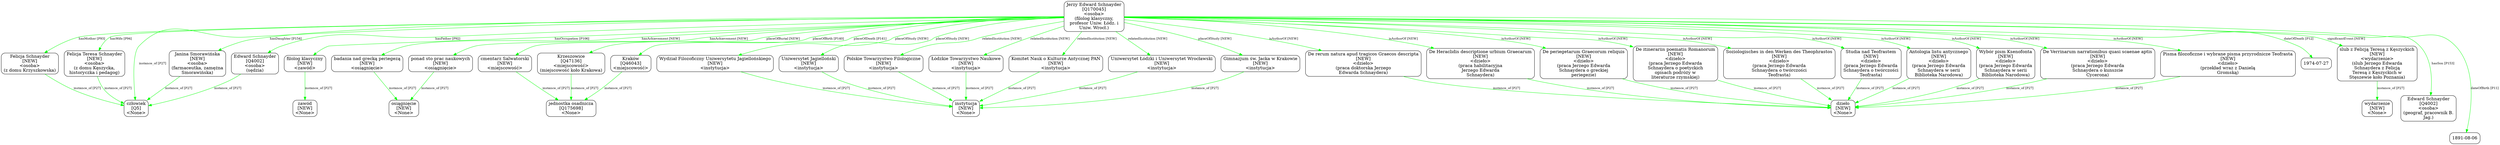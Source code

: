 digraph {
	node [shape=box,
		style=rounded
	];
	edge [fontsize=10];
	"Jerzy Edward Schnayder
[Q170045]
<osoba>
(filolog klasyczny,
profesor Uniw. Łódz. i
Uniw. Wrocł.)"	[color=black,
		label="Jerzy Edward Schnayder
[Q170045]
<osoba>
(filolog klasyczny,
profesor Uniw. Łódz. i
Uniw. Wrocł.)"];
	"Krzeszowice
[Q47136]
<miejscowość>
(miejscowość koło Krakowa)"	[color=black,
		label="Krzeszowice
[Q47136]
<miejscowość>
(miejscowość koło Krakowa)"];
	"Jerzy Edward Schnayder
[Q170045]
<osoba>
(filolog klasyczny,
profesor Uniw. Łódz. i
Uniw. Wrocł.)" -> "Krzeszowice
[Q47136]
<miejscowość>
(miejscowość koło Krakowa)"	[color=green,
		label="placeOfBirth [P140]"];
	"Edward Schnayder
[Q4002]
<osoba>
(sędzia)"	[color=black,
		label="Edward Schnayder
[Q4002]
<osoba>
(sędzia)"];
	"Jerzy Edward Schnayder
[Q170045]
<osoba>
(filolog klasyczny,
profesor Uniw. Łódz. i
Uniw. Wrocł.)" -> "Edward Schnayder
[Q4002]
<osoba>
(sędzia)"	[color=green,
		label="hasFather [P92]"];
	"Felicja Schnayder
[NEW]
<osoba>
(z domu Krzyszkowska)"	[color=black,
		label="Felicja Schnayder
[NEW]
<osoba>
(z domu Krzyszkowska)"];
	"Jerzy Edward Schnayder
[Q170045]
<osoba>
(filolog klasyczny,
profesor Uniw. Łódz. i
Uniw. Wrocł.)" -> "Felicja Schnayder
[NEW]
<osoba>
(z domu Krzyszkowska)"	[color=green,
		label="hasMother [P93]"];
	"Felicja Teresa Schnayder
[NEW]
<osoba>
(z domu Kęszycka,
historyczka i pedagog)"	[color=black,
		label="Felicja Teresa Schnayder
[NEW]
<osoba>
(z domu Kęszycka,
historyczka i pedagog)"];
	"Jerzy Edward Schnayder
[Q170045]
<osoba>
(filolog klasyczny,
profesor Uniw. Łódz. i
Uniw. Wrocł.)" -> "Felicja Teresa Schnayder
[NEW]
<osoba>
(z domu Kęszycka,
historyczka i pedagog)"	[color=green,
		label="hasWife [P94]"];
	"Janina Smorawińska
[NEW]
<osoba>
(farmaceutka, zamężna
Smorawińska)"	[color=black,
		label="Janina Smorawińska
[NEW]
<osoba>
(farmaceutka, zamężna
Smorawińska)"];
	"Jerzy Edward Schnayder
[Q170045]
<osoba>
(filolog klasyczny,
profesor Uniw. Łódz. i
Uniw. Wrocł.)" -> "Janina Smorawińska
[NEW]
<osoba>
(farmaceutka, zamężna
Smorawińska)"	[color=green,
		label="hasDaughter [P154]"];
	"Uniwersytet Łódzki i Uniwersytet Wrocławski
[NEW]
<instytucja>"	[color=black,
		label="Uniwersytet Łódzki i Uniwersytet Wrocławski
[NEW]
<instytucja>"];
	"Jerzy Edward Schnayder
[Q170045]
<osoba>
(filolog klasyczny,
profesor Uniw. Łódz. i
Uniw. Wrocł.)" -> "Uniwersytet Łódzki i Uniwersytet Wrocławski
[NEW]
<instytucja>"	[color=green,
		label="relatedInstitution [NEW]"];
	"filolog klasyczny
[NEW]
<zawód>"	[color=black,
		label="filolog klasyczny
[NEW]
<zawód>"];
	"Jerzy Edward Schnayder
[Q170045]
<osoba>
(filolog klasyczny,
profesor Uniw. Łódz. i
Uniw. Wrocł.)" -> "filolog klasyczny
[NEW]
<zawód>"	[color=green,
		label="hasOccupation [P106]"];
	"ponad sto prac naukowych
[NEW]
<osiągnięcie>"	[color=black,
		label="ponad sto prac naukowych
[NEW]
<osiągnięcie>"];
	"Jerzy Edward Schnayder
[Q170045]
<osoba>
(filolog klasyczny,
profesor Uniw. Łódz. i
Uniw. Wrocł.)" -> "ponad sto prac naukowych
[NEW]
<osiągnięcie>"	[color=green,
		label="hasAchievement [NEW]"];
	"badania nad grecką periegezą
[NEW]
<osiągnięcie>"	[color=black,
		label="badania nad grecką periegezą
[NEW]
<osiągnięcie>"];
	"Jerzy Edward Schnayder
[Q170045]
<osoba>
(filolog klasyczny,
profesor Uniw. Łódz. i
Uniw. Wrocł.)" -> "badania nad grecką periegezą
[NEW]
<osiągnięcie>"	[color=green,
		label="hasAchievement [NEW]"];
	"Pisma filozoficzne i wybrane pisma przyrodnicze Teofrasta
[NEW]
<dzieło>
(przekład wraz z Danielą
Gromską)"	[color=black,
		label="Pisma filozoficzne i wybrane pisma przyrodnicze Teofrasta
[NEW]
<dzieło>
(przekład wraz z Danielą
Gromską)"];
	"Jerzy Edward Schnayder
[Q170045]
<osoba>
(filolog klasyczny,
profesor Uniw. Łódz. i
Uniw. Wrocł.)" -> "Pisma filozoficzne i wybrane pisma przyrodnicze Teofrasta
[NEW]
<dzieło>
(przekład wraz z Danielą
Gromską)"	[color=green,
		label="isAuthorOf [NEW]"];
	"Kraków
[Q46043]
<miejscowość>"	[color=black,
		label="Kraków
[Q46043]
<miejscowość>"];
	"Jerzy Edward Schnayder
[Q170045]
<osoba>
(filolog klasyczny,
profesor Uniw. Łódz. i
Uniw. Wrocł.)" -> "Kraków
[Q46043]
<miejscowość>"	[color=green,
		label="placeOfDeath [P141]"];
	"cmentarz Salwatorski
[NEW]
<miejscowość>"	[color=black,
		label="cmentarz Salwatorski
[NEW]
<miejscowość>"];
	"Jerzy Edward Schnayder
[Q170045]
<osoba>
(filolog klasyczny,
profesor Uniw. Łódz. i
Uniw. Wrocł.)" -> "cmentarz Salwatorski
[NEW]
<miejscowość>"	[color=green,
		label="placeOfBurial [NEW]"];
	"Gimnazjum św. Jacka w Krakowie
[NEW]
<instytucja>"	[color=black,
		label="Gimnazjum św. Jacka w Krakowie
[NEW]
<instytucja>"];
	"Jerzy Edward Schnayder
[Q170045]
<osoba>
(filolog klasyczny,
profesor Uniw. Łódz. i
Uniw. Wrocł.)" -> "Gimnazjum św. Jacka w Krakowie
[NEW]
<instytucja>"	[color=green,
		label="placeOfStudy [NEW]"];
	"Wydział Filozoficzny Uniwersytetu Jagiellońskiego
[NEW]
<instytucja>"	[color=black,
		label="Wydział Filozoficzny Uniwersytetu Jagiellońskiego
[NEW]
<instytucja>"];
	"Jerzy Edward Schnayder
[Q170045]
<osoba>
(filolog klasyczny,
profesor Uniw. Łódz. i
Uniw. Wrocł.)" -> "Wydział Filozoficzny Uniwersytetu Jagiellońskiego
[NEW]
<instytucja>"	[color=green,
		label="placeOfStudy [NEW]"];
	"Uniwersytet Jagielloński
[NEW]
<instytucja>"	[color=black,
		label="Uniwersytet Jagielloński
[NEW]
<instytucja>"];
	"Jerzy Edward Schnayder
[Q170045]
<osoba>
(filolog klasyczny,
profesor Uniw. Łódz. i
Uniw. Wrocł.)" -> "Uniwersytet Jagielloński
[NEW]
<instytucja>"	[color=green,
		label="placeOfStudy [NEW]"];
	"Polskie Towarzystwo Filologiczne
[NEW]
<instytucja>"	[color=black,
		label="Polskie Towarzystwo Filologiczne
[NEW]
<instytucja>"];
	"Jerzy Edward Schnayder
[Q170045]
<osoba>
(filolog klasyczny,
profesor Uniw. Łódz. i
Uniw. Wrocł.)" -> "Polskie Towarzystwo Filologiczne
[NEW]
<instytucja>"	[color=green,
		label="relatedInstitution [NEW]"];
	"Łódzkie Towarzystwo Naukowe
[NEW]
<instytucja>"	[color=black,
		label="Łódzkie Towarzystwo Naukowe
[NEW]
<instytucja>"];
	"Jerzy Edward Schnayder
[Q170045]
<osoba>
(filolog klasyczny,
profesor Uniw. Łódz. i
Uniw. Wrocł.)" -> "Łódzkie Towarzystwo Naukowe
[NEW]
<instytucja>"	[color=green,
		label="relatedInstitution [NEW]"];
	"Komitet Nauk o Kulturze Antycznej PAN
[NEW]
<instytucja>"	[color=black,
		label="Komitet Nauk o Kulturze Antycznej PAN
[NEW]
<instytucja>"];
	"Jerzy Edward Schnayder
[Q170045]
<osoba>
(filolog klasyczny,
profesor Uniw. Łódz. i
Uniw. Wrocł.)" -> "Komitet Nauk o Kulturze Antycznej PAN
[NEW]
<instytucja>"	[color=green,
		label="relatedInstitution [NEW]"];
	"De rerum natura apud tragicos Graecos descripta
[NEW]
<dzieło>
(praca doktorska Jerzego
Edwarda Schnaydera)"	[color=black,
		label="De rerum natura apud tragicos Graecos descripta
[NEW]
<dzieło>
(praca doktorska Jerzego
Edwarda Schnaydera)"];
	"Jerzy Edward Schnayder
[Q170045]
<osoba>
(filolog klasyczny,
profesor Uniw. Łódz. i
Uniw. Wrocł.)" -> "De rerum natura apud tragicos Graecos descripta
[NEW]
<dzieło>
(praca doktorska Jerzego
Edwarda Schnaydera)"	[color=green,
		label="isAuthorOf [NEW]"];
	"De Heraclidis descriptione urbium Graecarum
[NEW]
<dzieło>
(praca habilitacyjna
Jerzego Edwarda
Schnaydera)"	[color=black,
		label="De Heraclidis descriptione urbium Graecarum
[NEW]
<dzieło>
(praca habilitacyjna
Jerzego Edwarda
Schnaydera)"];
	"Jerzy Edward Schnayder
[Q170045]
<osoba>
(filolog klasyczny,
profesor Uniw. Łódz. i
Uniw. Wrocł.)" -> "De Heraclidis descriptione urbium Graecarum
[NEW]
<dzieło>
(praca habilitacyjna
Jerzego Edwarda
Schnaydera)"	[color=green,
		label="isAuthorOf [NEW]"];
	"De periegetarum Graecorum reliquis
[NEW]
<dzieło>
(praca Jerzego Edwarda
Schnaydera o greckiej
periegezie)"	[color=black,
		label="De periegetarum Graecorum reliquis
[NEW]
<dzieło>
(praca Jerzego Edwarda
Schnaydera o greckiej
periegezie)"];
	"Jerzy Edward Schnayder
[Q170045]
<osoba>
(filolog klasyczny,
profesor Uniw. Łódz. i
Uniw. Wrocł.)" -> "De periegetarum Graecorum reliquis
[NEW]
<dzieło>
(praca Jerzego Edwarda
Schnaydera o greckiej
periegezie)"	[color=green,
		label="isAuthorOf [NEW]"];
	"De itinerariis poematis Romanorum
[NEW]
<dzieło>
(praca Jerzego Edwarda
Schnaydera o poetyckich
opisach podróży w
literaturze \
rzymskiej)"	[color=black,
		label="De itinerariis poematis Romanorum
[NEW]
<dzieło>
(praca Jerzego Edwarda
Schnaydera o poetyckich
opisach podróży w
literaturze \
rzymskiej)"];
	"Jerzy Edward Schnayder
[Q170045]
<osoba>
(filolog klasyczny,
profesor Uniw. Łódz. i
Uniw. Wrocł.)" -> "De itinerariis poematis Romanorum
[NEW]
<dzieło>
(praca Jerzego Edwarda
Schnaydera o poetyckich
opisach podróży w
literaturze \
rzymskiej)"	[color=green,
		label="isAuthorOf [NEW]"];
	"Soziologisches in den Werken des Theophrastos
[NEW]
<dzieło>
(praca Jerzego Edwarda
Schnaydera o twórczości
Teofrasta)"	[color=black,
		label="Soziologisches in den Werken des Theophrastos
[NEW]
<dzieło>
(praca Jerzego Edwarda
Schnaydera o twórczości
Teofrasta)"];
	"Jerzy Edward Schnayder
[Q170045]
<osoba>
(filolog klasyczny,
profesor Uniw. Łódz. i
Uniw. Wrocł.)" -> "Soziologisches in den Werken des Theophrastos
[NEW]
<dzieło>
(praca Jerzego Edwarda
Schnaydera o twórczości
Teofrasta)"	[color=green,
		label="isAuthorOf [NEW]"];
	"Studia nad Teofrastem
[NEW]
<dzieło>
(praca Jerzego Edwarda
Schnaydera o twórczości
Teofrasta)"	[color=black,
		label="Studia nad Teofrastem
[NEW]
<dzieło>
(praca Jerzego Edwarda
Schnaydera o twórczości
Teofrasta)"];
	"Jerzy Edward Schnayder
[Q170045]
<osoba>
(filolog klasyczny,
profesor Uniw. Łódz. i
Uniw. Wrocł.)" -> "Studia nad Teofrastem
[NEW]
<dzieło>
(praca Jerzego Edwarda
Schnaydera o twórczości
Teofrasta)"	[color=green,
		label="isAuthorOf [NEW]"];
	"Antologia listu antycznego
[NEW]
<dzieło>
(praca Jerzego Edwarda
Schnaydera w serii
Biblioteka Narodowa)"	[color=black,
		label="Antologia listu antycznego
[NEW]
<dzieło>
(praca Jerzego Edwarda
Schnaydera w serii
Biblioteka Narodowa)"];
	"Jerzy Edward Schnayder
[Q170045]
<osoba>
(filolog klasyczny,
profesor Uniw. Łódz. i
Uniw. Wrocł.)" -> "Antologia listu antycznego
[NEW]
<dzieło>
(praca Jerzego Edwarda
Schnaydera w serii
Biblioteka Narodowa)"	[color=green,
		label="isAuthorOf [NEW]"];
	"Wybór pism Ksenofonta
[NEW]
<dzieło>
(praca Jerzego Edwarda
Schnaydera w serii
Biblioteka Narodowa)"	[color=black,
		label="Wybór pism Ksenofonta
[NEW]
<dzieło>
(praca Jerzego Edwarda
Schnaydera w serii
Biblioteka Narodowa)"];
	"Jerzy Edward Schnayder
[Q170045]
<osoba>
(filolog klasyczny,
profesor Uniw. Łódz. i
Uniw. Wrocł.)" -> "Wybór pism Ksenofonta
[NEW]
<dzieło>
(praca Jerzego Edwarda
Schnaydera w serii
Biblioteka Narodowa)"	[color=green,
		label="isAuthorOf [NEW]"];
	"De Verrinarum narrationibus quasi scaenae aptis
[NEW]
<dzieło>
(praca Jerzego Edwarda
Schnaydera o kunszcie
Cycerona)"	[color=black,
		label="De Verrinarum narrationibus quasi scaenae aptis
[NEW]
<dzieło>
(praca Jerzego Edwarda
Schnaydera o kunszcie
Cycerona)"];
	"Jerzy Edward Schnayder
[Q170045]
<osoba>
(filolog klasyczny,
profesor Uniw. Łódz. i
Uniw. Wrocł.)" -> "De Verrinarum narrationibus quasi scaenae aptis
[NEW]
<dzieło>
(praca Jerzego Edwarda
Schnaydera o kunszcie
Cycerona)"	[color=green,
		label="isAuthorOf [NEW]"];
	"ślub z Felicją Teresą z Kęszyckich
[NEW]
<wydarzenie>
(ślub Jerzego Edwarda
Schnaydera z Felicją
Teresą z Kęszyckich w
Stęszewie \
koło Poznania)"	[color=black,
		label="ślub z Felicją Teresą z Kęszyckich
[NEW]
<wydarzenie>
(ślub Jerzego Edwarda
Schnaydera z Felicją
Teresą z Kęszyckich w
Stęszewie \
koło Poznania)"];
	"Jerzy Edward Schnayder
[Q170045]
<osoba>
(filolog klasyczny,
profesor Uniw. Łódz. i
Uniw. Wrocł.)" -> "ślub z Felicją Teresą z Kęszyckich
[NEW]
<wydarzenie>
(ślub Jerzego Edwarda
Schnaydera z Felicją
Teresą z Kęszyckich w
Stęszewie \
koło Poznania)"	[color=green,
		label="significantEvent [NEW]"];
	"Jerzy Edward Schnayder
[Q170045]
<osoba>
(filolog klasyczny,
profesor Uniw. Łódz. i
Uniw. Wrocł.)" -> "1974-07-27"	[color=green,
		label="dateOfDeath [P12]",
		minlen=1];
	"Jerzy Edward Schnayder
[Q170045]
<osoba>
(filolog klasyczny,
profesor Uniw. Łódz. i
Uniw. Wrocł.)" -> "człowiek
[Q5]
<None>"	[color=green,
		label="instance_of [P27]"];
	"Jerzy Edward Schnayder
[Q170045]
<osoba>
(filolog klasyczny,
profesor Uniw. Łódz. i
Uniw. Wrocł.)" -> "Edward Schnayder
[Q4002]
<osoba>
(geograf, pracownik B.
Jag.)"	[color=green,
		label="hasSon [P153]",
		minlen=2];
	"Jerzy Edward Schnayder
[Q170045]
<osoba>
(filolog klasyczny,
profesor Uniw. Łódz. i
Uniw. Wrocł.)" -> "1891-08-06"	[color=green,
		label="dateOfBirth [P11]",
		minlen=3];
	"Krzeszowice
[Q47136]
<miejscowość>
(miejscowość koło Krakowa)" -> "jednostka osadnicza
[Q175698]
<None>"	[color=green,
		label="instance_of [P27]"];
	"Edward Schnayder
[Q4002]
<osoba>
(sędzia)" -> "człowiek
[Q5]
<None>"	[color=green,
		label="instance_of [P27]"];
	"Felicja Schnayder
[NEW]
<osoba>
(z domu Krzyszkowska)" -> "człowiek
[Q5]
<None>"	[color=green,
		label="instance_of [P27]"];
	"Felicja Teresa Schnayder
[NEW]
<osoba>
(z domu Kęszycka,
historyczka i pedagog)" -> "człowiek
[Q5]
<None>"	[color=green,
		label="instance_of [P27]"];
	"Janina Smorawińska
[NEW]
<osoba>
(farmaceutka, zamężna
Smorawińska)" -> "człowiek
[Q5]
<None>"	[color=green,
		label="instance_of [P27]"];
	"Uniwersytet Łódzki i Uniwersytet Wrocławski
[NEW]
<instytucja>" -> "instytucja
[NEW]
<None>"	[color=green,
		label="instance_of [P27]"];
	"filolog klasyczny
[NEW]
<zawód>" -> "zawód
[NEW]
<None>"	[color=green,
		label="instance_of [P27]",
		minlen=1];
	"ponad sto prac naukowych
[NEW]
<osiągnięcie>" -> "osiągnięcie
[NEW]
<None>"	[color=green,
		label="instance_of [P27]"];
	"badania nad grecką periegezą
[NEW]
<osiągnięcie>" -> "osiągnięcie
[NEW]
<None>"	[color=green,
		label="instance_of [P27]"];
	"Pisma filozoficzne i wybrane pisma przyrodnicze Teofrasta
[NEW]
<dzieło>
(przekład wraz z Danielą
Gromską)" -> "dzieło
[NEW]
<None>"	[color=green,
		label="instance_of [P27]"];
	"Kraków
[Q46043]
<miejscowość>" -> "jednostka osadnicza
[Q175698]
<None>"	[color=green,
		label="instance_of [P27]"];
	"cmentarz Salwatorski
[NEW]
<miejscowość>" -> "jednostka osadnicza
[Q175698]
<None>"	[color=green,
		label="instance_of [P27]"];
	"Gimnazjum św. Jacka w Krakowie
[NEW]
<instytucja>" -> "instytucja
[NEW]
<None>"	[color=green,
		label="instance_of [P27]"];
	"Wydział Filozoficzny Uniwersytetu Jagiellońskiego
[NEW]
<instytucja>" -> "instytucja
[NEW]
<None>"	[color=green,
		label="instance_of [P27]"];
	"Uniwersytet Jagielloński
[NEW]
<instytucja>" -> "instytucja
[NEW]
<None>"	[color=green,
		label="instance_of [P27]"];
	"Polskie Towarzystwo Filologiczne
[NEW]
<instytucja>" -> "instytucja
[NEW]
<None>"	[color=green,
		label="instance_of [P27]"];
	"Łódzkie Towarzystwo Naukowe
[NEW]
<instytucja>" -> "instytucja
[NEW]
<None>"	[color=green,
		label="instance_of [P27]"];
	"Komitet Nauk o Kulturze Antycznej PAN
[NEW]
<instytucja>" -> "instytucja
[NEW]
<None>"	[color=green,
		label="instance_of [P27]"];
	"De rerum natura apud tragicos Graecos descripta
[NEW]
<dzieło>
(praca doktorska Jerzego
Edwarda Schnaydera)" -> "dzieło
[NEW]
<None>"	[color=green,
		label="instance_of [P27]"];
	"De Heraclidis descriptione urbium Graecarum
[NEW]
<dzieło>
(praca habilitacyjna
Jerzego Edwarda
Schnaydera)" -> "dzieło
[NEW]
<None>"	[color=green,
		label="instance_of [P27]"];
	"De periegetarum Graecorum reliquis
[NEW]
<dzieło>
(praca Jerzego Edwarda
Schnaydera o greckiej
periegezie)" -> "dzieło
[NEW]
<None>"	[color=green,
		label="instance_of [P27]"];
	"De itinerariis poematis Romanorum
[NEW]
<dzieło>
(praca Jerzego Edwarda
Schnaydera o poetyckich
opisach podróży w
literaturze \
rzymskiej)" -> "dzieło
[NEW]
<None>"	[color=green,
		label="instance_of [P27]"];
	"Soziologisches in den Werken des Theophrastos
[NEW]
<dzieło>
(praca Jerzego Edwarda
Schnaydera o twórczości
Teofrasta)" -> "dzieło
[NEW]
<None>"	[color=green,
		label="instance_of [P27]"];
	"Studia nad Teofrastem
[NEW]
<dzieło>
(praca Jerzego Edwarda
Schnaydera o twórczości
Teofrasta)" -> "dzieło
[NEW]
<None>"	[color=green,
		label="instance_of [P27]"];
	"Antologia listu antycznego
[NEW]
<dzieło>
(praca Jerzego Edwarda
Schnaydera w serii
Biblioteka Narodowa)" -> "dzieło
[NEW]
<None>"	[color=green,
		label="instance_of [P27]"];
	"Wybór pism Ksenofonta
[NEW]
<dzieło>
(praca Jerzego Edwarda
Schnaydera w serii
Biblioteka Narodowa)" -> "dzieło
[NEW]
<None>"	[color=green,
		label="instance_of [P27]"];
	"De Verrinarum narrationibus quasi scaenae aptis
[NEW]
<dzieło>
(praca Jerzego Edwarda
Schnaydera o kunszcie
Cycerona)" -> "dzieło
[NEW]
<None>"	[color=green,
		label="instance_of [P27]"];
	"ślub z Felicją Teresą z Kęszyckich
[NEW]
<wydarzenie>
(ślub Jerzego Edwarda
Schnaydera z Felicją
Teresą z Kęszyckich w
Stęszewie \
koło Poznania)" -> "wydarzenie
[NEW]
<None>"	[color=green,
		label="instance_of [P27]",
		minlen=1];
}
